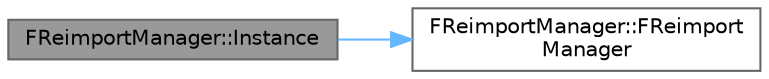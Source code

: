 digraph "FReimportManager::Instance"
{
 // INTERACTIVE_SVG=YES
 // LATEX_PDF_SIZE
  bgcolor="transparent";
  edge [fontname=Helvetica,fontsize=10,labelfontname=Helvetica,labelfontsize=10];
  node [fontname=Helvetica,fontsize=10,shape=box,height=0.2,width=0.4];
  rankdir="LR";
  Node1 [id="Node000001",label="FReimportManager::Instance",height=0.2,width=0.4,color="gray40", fillcolor="grey60", style="filled", fontcolor="black",tooltip="Singleton function, provides access to the only instance of the class."];
  Node1 -> Node2 [id="edge1_Node000001_Node000002",color="steelblue1",style="solid",tooltip=" "];
  Node2 [id="Node000002",label="FReimportManager::FReimport\lManager",height=0.2,width=0.4,color="grey40", fillcolor="white", style="filled",URL="$d3/dc8/classFReimportManager.html#a9b91ab7368e31302fffcb286bca1a94b",tooltip="Constructor."];
}
